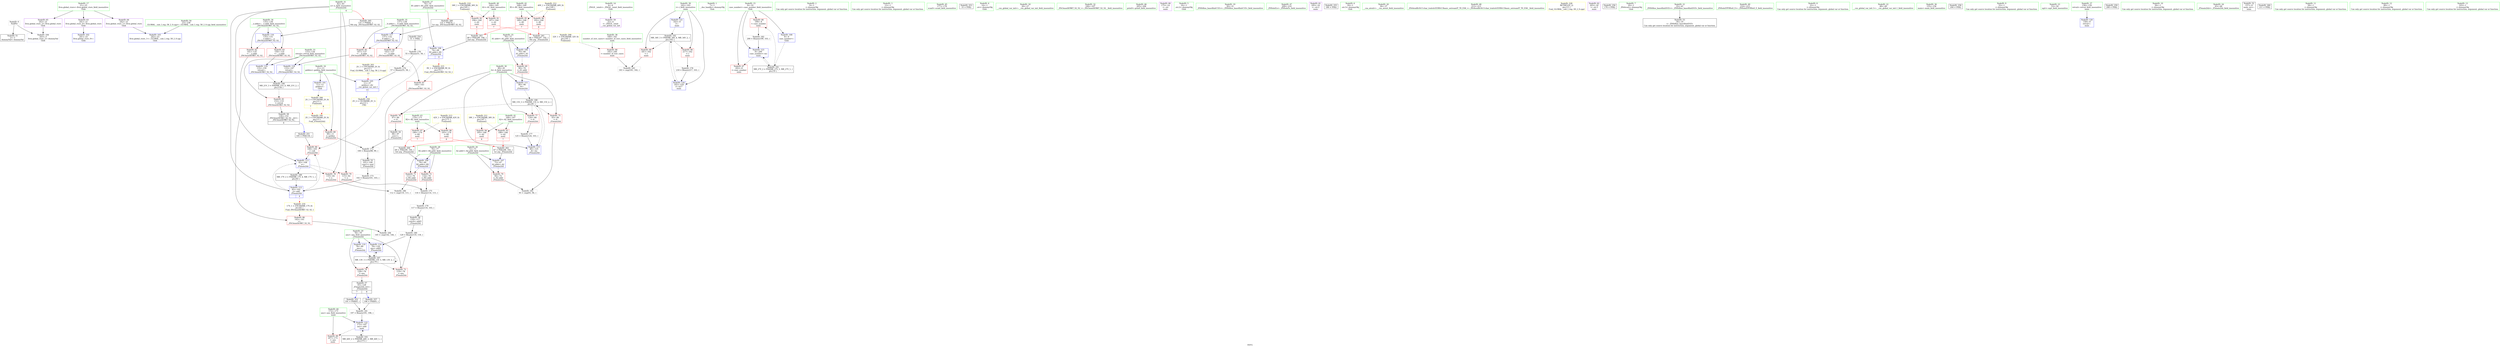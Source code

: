 digraph "SVFG" {
	label="SVFG";

	Node0x561fd0d80400 [shape=record,color=grey,label="{NodeID: 0\nNullPtr}"];
	Node0x561fd0d80400 -> Node0x561fd0d8ccf0[style=solid];
	Node0x561fd0d80400 -> Node0x561fd0d8c920[style=solid];
	Node0x561fd0dae610 [shape=record,color=black,label="{NodeID: 263\n68 = PHI(189, 194, )\n2nd arg _Z5main2iiii }"];
	Node0x561fd0dae610 -> Node0x561fd0d8bc40[style=solid];
	Node0x561fd0d950c0 [shape=record,color=grey,label="{NodeID: 180\n120 = Binary(119, 118, )\n}"];
	Node0x561fd0d950c0 -> Node0x561fd0d8c120[style=solid];
	Node0x561fd0d8c2b0 [shape=record,color=red,label="{NodeID: 97\n190\<--170\n\<--B2\nmain\n|{<s0>7}}"];
	Node0x561fd0d8c2b0:s0 -> Node0x561fd0dae790[style=solid,color=red];
	Node0x561fd0d89b30 [shape=record,color=green,label="{NodeID: 14\n4\<--6\n_ZStL8__ioinit\<--_ZStL8__ioinit_field_insensitive\nGlob }"];
	Node0x561fd0d89b30 -> Node0x561fd0d8d3d0[style=solid];
	Node0x561fd0d90080 [shape=record,color=black,label="{NodeID: 194\nMR_21V_3 = PHI(MR_21V_4, MR_21V_2, )\npts\{134 \}\n}"];
	Node0x561fd0d90080 -> Node0x561fd0d8e640[style=dashed];
	Node0x561fd0d8beb0 [shape=record,color=blue,label="{NodeID: 111\n80\<--90\nA\<--\n_Z5main2iiii\n}"];
	Node0x561fd0d8beb0 -> Node0x561fd0d9bcd0[style=dashed];
	Node0x561fd0d8a8a0 [shape=record,color=green,label="{NodeID: 28\n76\<--77\nB2.addr\<--B2.addr_field_insensitive\n_Z5main2iiii\n}"];
	Node0x561fd0d8a8a0 -> Node0x561fd0d8de20[style=solid];
	Node0x561fd0d8a8a0 -> Node0x561fd0d8def0[style=solid];
	Node0x561fd0d8a8a0 -> Node0x561fd0d8bd10[style=solid];
	Node0x561fd0da0600 [shape=record,color=yellow,style=double,label="{NodeID: 208\n32V_1 = ENCHI(MR_32V_0)\npts\{161 \}\nFun[main]}"];
	Node0x561fd0da0600 -> Node0x561fd0d8ebf0[style=dashed];
	Node0x561fd0d8b460 [shape=record,color=green,label="{NodeID: 42\n168\<--169\nB1\<--B1_field_insensitive\nmain\n}"];
	Node0x561fd0d8b460 -> Node0x561fd0d8f1a0[style=solid];
	Node0x561fd0d8b460 -> Node0x561fd0d8c1e0[style=solid];
	Node0x561fd0d8d160 [shape=record,color=black,label="{NodeID: 56\n118\<--117\nconv4\<--add3\n_Z5main2iiii\n}"];
	Node0x561fd0d8d160 -> Node0x561fd0d950c0[style=solid];
	Node0x561fd0d8dd50 [shape=record,color=red,label="{NodeID: 70\n94\<--72\n\<--A2.addr\n_Z5main2iiii\n}"];
	Node0x561fd0d8dd50 -> Node0x561fd0d95840[style=solid];
	Node0x561fd0da4000 [shape=record,color=yellow,style=double,label="{NodeID: 250\n2V_2 = CSCHI(MR_2V_1)\npts\{13 \}\nCS[]}"];
	Node0x561fd0d8e8b0 [shape=record,color=red,label="{NodeID: 84\n143\<--137\n\<--__b.addr\n_ZSt3maxIiERKT_S2_S2_\n}"];
	Node0x561fd0d8e8b0 -> Node0x561fd0d8eb20[style=solid];
	Node0x561fd0d888e0 [shape=record,color=green,label="{NodeID: 1\n7\<--1\n__dso_handle\<--dummyObj\nGlob }"];
	Node0x561fd0dae790 [shape=record,color=black,label="{NodeID: 264\n69 = PHI(190, 195, )\n3rd arg _Z5main2iiii }"];
	Node0x561fd0dae790 -> Node0x561fd0d8bd10[style=solid];
	Node0x561fd0d95240 [shape=record,color=grey,label="{NodeID: 181\n197 = Binary(191, 196, )\n}"];
	Node0x561fd0d95240 -> Node0x561fd0d91880[style=solid];
	Node0x561fd0d8c380 [shape=record,color=red,label="{NodeID: 98\n193\<--170\n\<--B2\nmain\n|{<s0>8}}"];
	Node0x561fd0d8c380:s0 -> Node0x561fd0dae410[style=solid,color=red];
	Node0x561fd0d89c30 [shape=record,color=green,label="{NodeID: 15\n8\<--10\ncase_number\<--case_number_field_insensitive\nGlob }"];
	Node0x561fd0d89c30 -> Node0x561fd0d8da10[style=solid];
	Node0x561fd0d89c30 -> Node0x561fd0d8dae0[style=solid];
	Node0x561fd0d89c30 -> Node0x561fd0d8c520[style=solid];
	Node0x561fd0d89c30 -> Node0x561fd0d91950[style=solid];
	Node0x561fd0d90170 [shape=record,color=yellow,style=double,label="{NodeID: 195\n2V_1 = ENCHI(MR_2V_0)\npts\{13 \}\nFun[_Z5main2iiii]}"];
	Node0x561fd0d90170 -> Node0x561fd0d8dbb0[style=dashed];
	Node0x561fd0d8bf80 [shape=record,color=blue,label="{NodeID: 112\n82\<--102\nx\<--add\n_Z5main2iiii\n|{|<s2>4}}"];
	Node0x561fd0d8bf80 -> Node0x561fd0d8e570[style=dashed];
	Node0x561fd0d8bf80 -> Node0x561fd0d8c050[style=dashed];
	Node0x561fd0d8bf80:s2 -> Node0x561fd0da1540[style=dashed,color=red];
	Node0x561fd0d8a970 [shape=record,color=green,label="{NodeID: 29\n78\<--79\nans\<--ans_field_insensitive\n_Z5main2iiii\n}"];
	Node0x561fd0d8a970 -> Node0x561fd0d8dfc0[style=solid];
	Node0x561fd0d8a970 -> Node0x561fd0d8e090[style=solid];
	Node0x561fd0d8a970 -> Node0x561fd0d8bde0[style=solid];
	Node0x561fd0d8a970 -> Node0x561fd0d8c120[style=solid];
	Node0x561fd0d8b530 [shape=record,color=green,label="{NodeID: 43\n170\<--171\nB2\<--B2_field_insensitive\nmain\n}"];
	Node0x561fd0d8b530 -> Node0x561fd0d8c2b0[style=solid];
	Node0x561fd0d8b530 -> Node0x561fd0d8c380[style=solid];
	Node0x561fd0d8d230 [shape=record,color=black,label="{NodeID: 57\n65\<--128\n_Z5main2iiii_ret\<--\n_Z5main2iiii\n|{<s0>7|<s1>8}}"];
	Node0x561fd0d8d230:s0 -> Node0x561fd0dad8c0[style=solid,color=blue];
	Node0x561fd0d8d230:s1 -> Node0x561fd0dadd00[style=solid,color=blue];
	Node0x561fd0d8de20 [shape=record,color=red,label="{NodeID: 71\n111\<--76\n\<--B2.addr\n_Z5main2iiii\n}"];
	Node0x561fd0d8de20 -> Node0x561fd0d959c0[style=solid];
	Node0x561fd0dad6d0 [shape=record,color=black,label="{NodeID: 251\n105 = PHI(130, )\n}"];
	Node0x561fd0dad6d0 -> Node0x561fd0d8e570[style=solid];
	Node0x561fd0d8e980 [shape=record,color=red,label="{NodeID: 85\n147\<--137\n\<--__b.addr\n_ZSt3maxIiERKT_S2_S2_\n}"];
	Node0x561fd0d8e980 -> Node0x561fd0d91540[style=solid];
	Node0x561fd0d88ba0 [shape=record,color=green,label="{NodeID: 2\n9\<--1\n\<--dummyObj\nCan only get source location for instruction, argument, global var or function.}"];
	Node0x561fd0dae910 [shape=record,color=black,label="{NodeID: 265\n131 = PHI(82, )\n0th arg _ZSt3maxIiERKT_S2_S2_ }"];
	Node0x561fd0dae910 -> Node0x561fd0d913a0[style=solid];
	Node0x561fd0d953c0 [shape=record,color=grey,label="{NodeID: 182\n200 = Binary(199, 103, )\n}"];
	Node0x561fd0d953c0 -> Node0x561fd0d91950[style=solid];
	Node0x561fd0d8c450 [shape=record,color=red,label="{NodeID: 99\n207\<--172\n\<--ans\nmain\n}"];
	Node0x561fd0d89d30 [shape=record,color=green,label="{NodeID: 16\n11\<--13\ngolden\<--golden_field_insensitive\nGlob }"];
	Node0x561fd0d89d30 -> Node0x561fd0d8dbb0[style=solid];
	Node0x561fd0d89d30 -> Node0x561fd0d8c620[style=solid];
	Node0x561fd0d89d30 -> Node0x561fd0d8b9d0[style=solid];
	Node0x561fd0d8c050 [shape=record,color=blue,label="{NodeID: 113\n82\<--108\nx\<--\n_Z5main2iiii\n}"];
	Node0x561fd0d8c050 -> Node0x561fd0d8e3d0[style=dashed];
	Node0x561fd0d8c050 -> Node0x561fd0d8e4a0[style=dashed];
	Node0x561fd0d8c050 -> Node0x561fd0d9c1d0[style=dashed];
	Node0x561fd0d8aa40 [shape=record,color=green,label="{NodeID: 30\n80\<--81\nA\<--A_field_insensitive\n_Z5main2iiii\n}"];
	Node0x561fd0d8aa40 -> Node0x561fd0d8e160[style=solid];
	Node0x561fd0d8aa40 -> Node0x561fd0d8e230[style=solid];
	Node0x561fd0d8aa40 -> Node0x561fd0d8e300[style=solid];
	Node0x561fd0d8aa40 -> Node0x561fd0d8beb0[style=solid];
	Node0x561fd0d8aa40 -> Node0x561fd0d912d0[style=solid];
	Node0x561fd0da07c0 [shape=record,color=yellow,style=double,label="{NodeID: 210\n36V_1 = ENCHI(MR_36V_0)\npts\{165 \}\nFun[main]}"];
	Node0x561fd0da07c0 -> Node0x561fd0d8ee60[style=dashed];
	Node0x561fd0da07c0 -> Node0x561fd0d8ef30[style=dashed];
	Node0x561fd0d8b600 [shape=record,color=green,label="{NodeID: 44\n172\<--173\nans\<--ans_field_insensitive\nmain\n}"];
	Node0x561fd0d8b600 -> Node0x561fd0d8c450[style=solid];
	Node0x561fd0d8b600 -> Node0x561fd0d91880[style=solid];
	Node0x561fd0d8d300 [shape=record,color=black,label="{NodeID: 58\n130\<--153\n_ZSt3maxIiERKT_S2_S2__ret\<--\n_ZSt3maxIiERKT_S2_S2_\n|{<s0>4}}"];
	Node0x561fd0d8d300:s0 -> Node0x561fd0dad6d0[style=solid,color=blue];
	Node0x561fd0d8def0 [shape=record,color=red,label="{NodeID: 72\n114\<--76\n\<--B2.addr\n_Z5main2iiii\n}"];
	Node0x561fd0d8def0 -> Node0x561fd0d94940[style=solid];
	Node0x561fd0dad8c0 [shape=record,color=black,label="{NodeID: 252\n191 = PHI(65, )\n}"];
	Node0x561fd0dad8c0 -> Node0x561fd0d95240[style=solid];
	Node0x561fd0d8ea50 [shape=record,color=red,label="{NodeID: 86\n142\<--141\n\<--\n_ZSt3maxIiERKT_S2_S2_\n}"];
	Node0x561fd0d8ea50 -> Node0x561fd0d956c0[style=solid];
	Node0x561fd0d88c30 [shape=record,color=green,label="{NodeID: 3\n12\<--1\n\<--dummyObj\nCan only get source location for instruction, argument, global var or function.}"];
	Node0x561fd0daea20 [shape=record,color=black,label="{NodeID: 266\n132 = PHI(74, )\n1st arg _ZSt3maxIiERKT_S2_S2_ }"];
	Node0x561fd0daea20 -> Node0x561fd0d91470[style=solid];
	Node0x561fd0d95540 [shape=record,color=grey,label="{NodeID: 183\n183 = cmp(181, 182, )\n}"];
	Node0x561fd0d8c520 [shape=record,color=blue,label="{NodeID: 100\n8\<--9\ncase_number\<--\nGlob }"];
	Node0x561fd0d8c520 -> Node0x561fd0d9cbd0[style=dashed];
	Node0x561fd0d89e30 [shape=record,color=green,label="{NodeID: 17\n21\<--25\nllvm.global_ctors\<--llvm.global_ctors_field_insensitive\nGlob }"];
	Node0x561fd0d89e30 -> Node0x561fd0d8d710[style=solid];
	Node0x561fd0d89e30 -> Node0x561fd0d8d810[style=solid];
	Node0x561fd0d89e30 -> Node0x561fd0d8d910[style=solid];
	Node0x561fd0d8c120 [shape=record,color=blue,label="{NodeID: 114\n78\<--120\nans\<--add5\n_Z5main2iiii\n}"];
	Node0x561fd0d8c120 -> Node0x561fd0d9b7d0[style=dashed];
	Node0x561fd0d8ab10 [shape=record,color=green,label="{NodeID: 31\n82\<--83\nx\<--x_field_insensitive\n_Z5main2iiii\n|{|<s4>4}}"];
	Node0x561fd0d8ab10 -> Node0x561fd0d8e3d0[style=solid];
	Node0x561fd0d8ab10 -> Node0x561fd0d8e4a0[style=solid];
	Node0x561fd0d8ab10 -> Node0x561fd0d8bf80[style=solid];
	Node0x561fd0d8ab10 -> Node0x561fd0d8c050[style=solid];
	Node0x561fd0d8ab10:s4 -> Node0x561fd0dae910[style=solid,color=red];
	Node0x561fd0da08a0 [shape=record,color=yellow,style=double,label="{NodeID: 211\n38V_1 = ENCHI(MR_38V_0)\npts\{167 \}\nFun[main]}"];
	Node0x561fd0da08a0 -> Node0x561fd0d8f000[style=dashed];
	Node0x561fd0da08a0 -> Node0x561fd0d8f0d0[style=dashed];
	Node0x561fd0d8b6d0 [shape=record,color=green,label="{NodeID: 45\n177\<--178\nscanf\<--scanf_field_insensitive\n}"];
	Node0x561fd0d8d3d0 [shape=record,color=purple,label="{NodeID: 59\n32\<--4\n\<--_ZStL8__ioinit\n__cxx_global_var_init\n}"];
	Node0x561fd0d8dfc0 [shape=record,color=red,label="{NodeID: 73\n119\<--78\n\<--ans\n_Z5main2iiii\n}"];
	Node0x561fd0d8dfc0 -> Node0x561fd0d950c0[style=solid];
	Node0x561fd0dad9c0 [shape=record,color=black,label="{NodeID: 253\n33 = PHI()\n}"];
	Node0x561fd0d8eb20 [shape=record,color=red,label="{NodeID: 87\n144\<--143\n\<--\n_ZSt3maxIiERKT_S2_S2_\n}"];
	Node0x561fd0d8eb20 -> Node0x561fd0d956c0[style=solid];
	Node0x561fd0d88cc0 [shape=record,color=green,label="{NodeID: 4\n14\<--1\n.str\<--dummyObj\nGlob }"];
	Node0x561fd0d956c0 [shape=record,color=grey,label="{NodeID: 184\n145 = cmp(142, 144, )\n}"];
	Node0x561fd0d8c620 [shape=record,color=blue,label="{NodeID: 101\n11\<--12\ngolden\<--\nGlob }"];
	Node0x561fd0d8c620 -> Node0x561fd0da0440[style=dashed];
	Node0x561fd0d89f30 [shape=record,color=green,label="{NodeID: 18\n26\<--27\n__cxx_global_var_init\<--__cxx_global_var_init_field_insensitive\n}"];
	Node0x561fd0d912d0 [shape=record,color=blue,label="{NodeID: 115\n80\<--125\nA\<--inc\n_Z5main2iiii\n}"];
	Node0x561fd0d912d0 -> Node0x561fd0d9bcd0[style=dashed];
	Node0x561fd0d8abe0 [shape=record,color=green,label="{NodeID: 32\n106\<--107\n_ZSt3maxIiERKT_S2_S2_\<--_ZSt3maxIiERKT_S2_S2__field_insensitive\n}"];
	Node0x561fd0da0980 [shape=record,color=yellow,style=double,label="{NodeID: 212\n40V_1 = ENCHI(MR_40V_0)\npts\{169 \}\nFun[main]}"];
	Node0x561fd0da0980 -> Node0x561fd0d8f1a0[style=dashed];
	Node0x561fd0da0980 -> Node0x561fd0d8c1e0[style=dashed];
	Node0x561fd0d8b7d0 [shape=record,color=green,label="{NodeID: 46\n205\<--206\nprintf\<--printf_field_insensitive\n}"];
	Node0x561fd0d8d4a0 [shape=record,color=purple,label="{NodeID: 60\n175\<--14\n\<--.str\nmain\n}"];
	Node0x561fd0d8e090 [shape=record,color=red,label="{NodeID: 74\n128\<--78\n\<--ans\n_Z5main2iiii\n}"];
	Node0x561fd0d8e090 -> Node0x561fd0d8d230[style=solid];
	Node0x561fd0dada90 [shape=record,color=black,label="{NodeID: 254\n51 = PHI()\n}"];
	Node0x561fd0dada90 -> Node0x561fd0d94dc0[style=solid];
	Node0x561fd0d8ebf0 [shape=record,color=red,label="{NodeID: 88\n182\<--160\n\<--number_of_test_cases\nmain\n}"];
	Node0x561fd0d8ebf0 -> Node0x561fd0d95540[style=solid];
	Node0x561fd0d88d50 [shape=record,color=green,label="{NodeID: 5\n16\<--1\n.str.2\<--dummyObj\nGlob }"];
	Node0x561fd0d95840 [shape=record,color=grey,label="{NodeID: 185\n95 = cmp(93, 94, )\n}"];
	Node0x561fd0d8c720 [shape=record,color=blue,label="{NodeID: 102\n241\<--22\nllvm.global_ctors_0\<--\nGlob }"];
	Node0x561fd0d8a030 [shape=record,color=green,label="{NodeID: 19\n30\<--31\n_ZNSt8ios_base4InitC1Ev\<--_ZNSt8ios_base4InitC1Ev_field_insensitive\n}"];
	Node0x561fd0d913a0 [shape=record,color=blue,label="{NodeID: 116\n135\<--131\n__a.addr\<--__a\n_ZSt3maxIiERKT_S2_S2_\n}"];
	Node0x561fd0d913a0 -> Node0x561fd0d8e710[style=dashed];
	Node0x561fd0d913a0 -> Node0x561fd0d8e7e0[style=dashed];
	Node0x561fd0d8ace0 [shape=record,color=green,label="{NodeID: 33\n133\<--134\nretval\<--retval_field_insensitive\n_ZSt3maxIiERKT_S2_S2_\n}"];
	Node0x561fd0d8ace0 -> Node0x561fd0d8e640[style=solid];
	Node0x561fd0d8ace0 -> Node0x561fd0d91540[style=solid];
	Node0x561fd0d8ace0 -> Node0x561fd0d91610[style=solid];
	Node0x561fd0da0a60 [shape=record,color=yellow,style=double,label="{NodeID: 213\n42V_1 = ENCHI(MR_42V_0)\npts\{171 \}\nFun[main]}"];
	Node0x561fd0da0a60 -> Node0x561fd0d8c2b0[style=dashed];
	Node0x561fd0da0a60 -> Node0x561fd0d8c380[style=dashed];
	Node0x561fd0d8b8d0 [shape=record,color=green,label="{NodeID: 47\n209\<--210\n_ZNSolsEx\<--_ZNSolsEx_field_insensitive\n}"];
	Node0x561fd0d8d570 [shape=record,color=purple,label="{NodeID: 61\n185\<--16\n\<--.str.2\nmain\n}"];
	Node0x561fd0d8e160 [shape=record,color=red,label="{NodeID: 75\n93\<--80\n\<--A\n_Z5main2iiii\n}"];
	Node0x561fd0d8e160 -> Node0x561fd0d95840[style=solid];
	Node0x561fd0dadb60 [shape=record,color=black,label="{NodeID: 255\n186 = PHI()\n}"];
	Node0x561fd0d944c0 [shape=record,color=grey,label="{NodeID: 172\n100 = Binary(98, 99, )\n}"];
	Node0x561fd0d944c0 -> Node0x561fd0d8d090[style=solid];
	Node0x561fd0d8ecc0 [shape=record,color=red,label="{NodeID: 89\n181\<--162\n\<--i\nmain\n}"];
	Node0x561fd0d8ecc0 -> Node0x561fd0d95540[style=solid];
	Node0x561fd0d89590 [shape=record,color=green,label="{NodeID: 6\n18\<--1\n.str.3\<--dummyObj\nGlob }"];
	Node0x561fd0d959c0 [shape=record,color=grey,label="{NodeID: 186\n112 = cmp(110, 111, )\n}"];
	Node0x561fd0d8c820 [shape=record,color=blue,label="{NodeID: 103\n242\<--23\nllvm.global_ctors_1\<--_GLOBAL__sub_I_rng..58_2_0.cpp\nGlob }"];
	Node0x561fd0d8a130 [shape=record,color=green,label="{NodeID: 20\n36\<--37\n__cxa_atexit\<--__cxa_atexit_field_insensitive\n}"];
	Node0x561fd0d91470 [shape=record,color=blue,label="{NodeID: 117\n137\<--132\n__b.addr\<--__b\n_ZSt3maxIiERKT_S2_S2_\n}"];
	Node0x561fd0d91470 -> Node0x561fd0d8e8b0[style=dashed];
	Node0x561fd0d91470 -> Node0x561fd0d8e980[style=dashed];
	Node0x561fd0d8adb0 [shape=record,color=green,label="{NodeID: 34\n135\<--136\n__a.addr\<--__a.addr_field_insensitive\n_ZSt3maxIiERKT_S2_S2_\n}"];
	Node0x561fd0d8adb0 -> Node0x561fd0d8e710[style=solid];
	Node0x561fd0d8adb0 -> Node0x561fd0d8e7e0[style=solid];
	Node0x561fd0d8adb0 -> Node0x561fd0d913a0[style=solid];
	Node0x561fd0d8c9f0 [shape=record,color=green,label="{NodeID: 48\n212\<--213\n_ZSt4endlIcSt11char_traitsIcEERSt13basic_ostreamIT_T0_ES6_\<--_ZSt4endlIcSt11char_traitsIcEERSt13basic_ostreamIT_T0_ES6__field_insensitive\n}"];
	Node0x561fd0da2a00 [shape=record,color=yellow,style=double,label="{NodeID: 228\nRETMU(2V_2)\npts\{13 \}\nFun[_GLOBAL__sub_I_rng..58_2_0.cpp]}"];
	Node0x561fd0d8d640 [shape=record,color=purple,label="{NodeID: 62\n203\<--18\n\<--.str.3\nmain\n}"];
	Node0x561fd0d8e230 [shape=record,color=red,label="{NodeID: 76\n97\<--80\n\<--A\n_Z5main2iiii\n}"];
	Node0x561fd0d8e230 -> Node0x561fd0d8cfc0[style=solid];
	Node0x561fd0dadc30 [shape=record,color=black,label="{NodeID: 256\n176 = PHI()\n}"];
	Node0x561fd0d94640 [shape=record,color=grey,label="{NodeID: 173\n102 = Binary(101, 103, )\n}"];
	Node0x561fd0d94640 -> Node0x561fd0d8bf80[style=solid];
	Node0x561fd0d8ed90 [shape=record,color=red,label="{NodeID: 90\n217\<--162\n\<--i\nmain\n}"];
	Node0x561fd0d8ed90 -> Node0x561fd0d94ac0[style=solid];
	Node0x561fd0d89620 [shape=record,color=green,label="{NodeID: 7\n20\<--1\n_ZSt4cout\<--dummyObj\nGlob }"];
	Node0x561fd0d9b7d0 [shape=record,color=black,label="{NodeID: 187\nMR_13V_3 = PHI(MR_13V_5, MR_13V_2, )\npts\{79 \}\n}"];
	Node0x561fd0d9b7d0 -> Node0x561fd0d8dfc0[style=dashed];
	Node0x561fd0d9b7d0 -> Node0x561fd0d8e090[style=dashed];
	Node0x561fd0d9b7d0 -> Node0x561fd0d8c120[style=dashed];
	Node0x561fd0d9b7d0 -> Node0x561fd0d9b7d0[style=dashed];
	Node0x561fd0d8c920 [shape=record,color=blue, style = dotted,label="{NodeID: 104\n243\<--3\nllvm.global_ctors_2\<--dummyVal\nGlob }"];
	Node0x561fd0d8a230 [shape=record,color=green,label="{NodeID: 21\n35\<--41\n_ZNSt8ios_base4InitD1Ev\<--_ZNSt8ios_base4InitD1Ev_field_insensitive\n}"];
	Node0x561fd0d8a230 -> Node0x561fd0d8cec0[style=solid];
	Node0x561fd0d91540 [shape=record,color=blue,label="{NodeID: 118\n133\<--147\nretval\<--\n_ZSt3maxIiERKT_S2_S2_\n}"];
	Node0x561fd0d91540 -> Node0x561fd0d90080[style=dashed];
	Node0x561fd0d8ae80 [shape=record,color=green,label="{NodeID: 35\n137\<--138\n__b.addr\<--__b.addr_field_insensitive\n_ZSt3maxIiERKT_S2_S2_\n}"];
	Node0x561fd0d8ae80 -> Node0x561fd0d8e8b0[style=solid];
	Node0x561fd0d8ae80 -> Node0x561fd0d8e980[style=solid];
	Node0x561fd0d8ae80 -> Node0x561fd0d91470[style=solid];
	Node0x561fd0da1430 [shape=record,color=yellow,style=double,label="{NodeID: 215\n9V_1 = ENCHI(MR_9V_0)\npts\{75 \}\nFun[_ZSt3maxIiERKT_S2_S2_]}"];
	Node0x561fd0da1430 -> Node0x561fd0d8eb20[style=dashed];
	Node0x561fd0d8caf0 [shape=record,color=green,label="{NodeID: 49\n214\<--215\n_ZNSolsEPFRSoS_E\<--_ZNSolsEPFRSoS_E_field_insensitive\n}"];
	Node0x561fd0d8d710 [shape=record,color=purple,label="{NodeID: 63\n241\<--21\nllvm.global_ctors_0\<--llvm.global_ctors\nGlob }"];
	Node0x561fd0d8d710 -> Node0x561fd0d8c720[style=solid];
	Node0x561fd0d8e300 [shape=record,color=red,label="{NodeID: 77\n124\<--80\n\<--A\n_Z5main2iiii\n}"];
	Node0x561fd0d8e300 -> Node0x561fd0d94c40[style=solid];
	Node0x561fd0dadd00 [shape=record,color=black,label="{NodeID: 257\n196 = PHI(65, )\n}"];
	Node0x561fd0dadd00 -> Node0x561fd0d95240[style=solid];
	Node0x561fd0d947c0 [shape=record,color=grey,label="{NodeID: 174\n57 = Binary(55, 58, )\n}"];
	Node0x561fd0d947c0 -> Node0x561fd0d8b9d0[style=solid];
	Node0x561fd0d8ee60 [shape=record,color=red,label="{NodeID: 91\n187\<--164\n\<--A1\nmain\n|{<s0>7}}"];
	Node0x561fd0d8ee60:s0 -> Node0x561fd0dae170[style=solid,color=red];
	Node0x561fd0d896b0 [shape=record,color=green,label="{NodeID: 8\n22\<--1\n\<--dummyObj\nCan only get source location for instruction, argument, global var or function.}"];
	Node0x561fd0d9bcd0 [shape=record,color=black,label="{NodeID: 188\nMR_15V_3 = PHI(MR_15V_4, MR_15V_2, )\npts\{81 \}\n}"];
	Node0x561fd0d9bcd0 -> Node0x561fd0d8e160[style=dashed];
	Node0x561fd0d9bcd0 -> Node0x561fd0d8e230[style=dashed];
	Node0x561fd0d9bcd0 -> Node0x561fd0d8e300[style=dashed];
	Node0x561fd0d9bcd0 -> Node0x561fd0d912d0[style=dashed];
	Node0x561fd0d8b9d0 [shape=record,color=blue,label="{NodeID: 105\n11\<--57\ngolden\<--div\n__cxx_global_var_init.1\n|{<s0>13}}"];
	Node0x561fd0d8b9d0:s0 -> Node0x561fd0da4000[style=dashed,color=blue];
	Node0x561fd0d8a330 [shape=record,color=green,label="{NodeID: 22\n48\<--49\n__cxx_global_var_init.1\<--__cxx_global_var_init.1_field_insensitive\n}"];
	Node0x561fd0d91610 [shape=record,color=blue,label="{NodeID: 119\n133\<--150\nretval\<--\n_ZSt3maxIiERKT_S2_S2_\n}"];
	Node0x561fd0d91610 -> Node0x561fd0d90080[style=dashed];
	Node0x561fd0d8af50 [shape=record,color=green,label="{NodeID: 36\n155\<--156\nmain\<--main_field_insensitive\n}"];
	Node0x561fd0da1540 [shape=record,color=yellow,style=double,label="{NodeID: 216\n17V_1 = ENCHI(MR_17V_0)\npts\{83 \}\nFun[_ZSt3maxIiERKT_S2_S2_]}"];
	Node0x561fd0da1540 -> Node0x561fd0d8ea50[style=dashed];
	Node0x561fd0d8cbf0 [shape=record,color=green,label="{NodeID: 50\n23\<--236\n_GLOBAL__sub_I_rng..58_2_0.cpp\<--_GLOBAL__sub_I_rng..58_2_0.cpp_field_insensitive\n}"];
	Node0x561fd0d8cbf0 -> Node0x561fd0d8c820[style=solid];
	Node0x561fd0d8d810 [shape=record,color=purple,label="{NodeID: 64\n242\<--21\nllvm.global_ctors_1\<--llvm.global_ctors\nGlob }"];
	Node0x561fd0d8d810 -> Node0x561fd0d8c820[style=solid];
	Node0x561fd0d8e3d0 [shape=record,color=red,label="{NodeID: 78\n110\<--82\n\<--x\n_Z5main2iiii\n}"];
	Node0x561fd0d8e3d0 -> Node0x561fd0d959c0[style=solid];
	Node0x561fd0dadf00 [shape=record,color=black,label="{NodeID: 258\n204 = PHI()\n}"];
	Node0x561fd0d94940 [shape=record,color=grey,label="{NodeID: 175\n116 = Binary(114, 115, )\n}"];
	Node0x561fd0d94940 -> Node0x561fd0d94f40[style=solid];
	Node0x561fd0d8ef30 [shape=record,color=red,label="{NodeID: 92\n194\<--164\n\<--A1\nmain\n|{<s0>8}}"];
	Node0x561fd0d8ef30:s0 -> Node0x561fd0dae610[style=solid,color=red];
	Node0x561fd0d89740 [shape=record,color=green,label="{NodeID: 9\n52\<--1\n\<--dummyObj\nCan only get source location for instruction, argument, global var or function.}"];
	Node0x561fd0d9c1d0 [shape=record,color=black,label="{NodeID: 189\nMR_17V_2 = PHI(MR_17V_4, MR_17V_1, )\npts\{83 \}\n}"];
	Node0x561fd0d9c1d0 -> Node0x561fd0d8bf80[style=dashed];
	Node0x561fd0d8baa0 [shape=record,color=blue,label="{NodeID: 106\n70\<--66\nA1.addr\<--A1\n_Z5main2iiii\n}"];
	Node0x561fd0d8baa0 -> Node0x561fd0d8dc80[style=dashed];
	Node0x561fd0d8a430 [shape=record,color=green,label="{NodeID: 23\n53\<--54\nsqrt\<--sqrt_field_insensitive\n}"];
	Node0x561fd0da0110 [shape=record,color=yellow,style=double,label="{NodeID: 203\n2V_1 = ENCHI(MR_2V_0)\npts\{13 \}\nFun[_GLOBAL__sub_I_rng..58_2_0.cpp]|{<s0>13}}"];
	Node0x561fd0da0110:s0 -> Node0x561fd0d8b9d0[style=dashed,color=red];
	Node0x561fd0d916e0 [shape=record,color=blue,label="{NodeID: 120\n158\<--9\nretval\<--\nmain\n}"];
	Node0x561fd0d8b050 [shape=record,color=green,label="{NodeID: 37\n158\<--159\nretval\<--retval_field_insensitive\nmain\n}"];
	Node0x561fd0d8b050 -> Node0x561fd0d916e0[style=solid];
	Node0x561fd0d8ccf0 [shape=record,color=black,label="{NodeID: 51\n2\<--3\ndummyVal\<--dummyVal\n}"];
	Node0x561fd0d8d910 [shape=record,color=purple,label="{NodeID: 65\n243\<--21\nllvm.global_ctors_2\<--llvm.global_ctors\nGlob }"];
	Node0x561fd0d8d910 -> Node0x561fd0d8c920[style=solid];
	Node0x561fd0d8e4a0 [shape=record,color=red,label="{NodeID: 79\n115\<--82\n\<--x\n_Z5main2iiii\n}"];
	Node0x561fd0d8e4a0 -> Node0x561fd0d94940[style=solid];
	Node0x561fd0dadfd0 [shape=record,color=black,label="{NodeID: 259\n208 = PHI()\n}"];
	Node0x561fd0d94ac0 [shape=record,color=grey,label="{NodeID: 176\n218 = Binary(217, 103, )\n}"];
	Node0x561fd0d94ac0 -> Node0x561fd0d91a20[style=solid];
	Node0x561fd0d8f000 [shape=record,color=red,label="{NodeID: 93\n188\<--166\n\<--A2\nmain\n|{<s0>7}}"];
	Node0x561fd0d8f000:s0 -> Node0x561fd0dae410[style=solid,color=red];
	Node0x561fd0d897d0 [shape=record,color=green,label="{NodeID: 10\n56\<--1\n\<--dummyObj\nCan only get source location for instruction, argument, global var or function.}"];
	Node0x561fd0d8bb70 [shape=record,color=blue,label="{NodeID: 107\n72\<--67\nA2.addr\<--A2\n_Z5main2iiii\n}"];
	Node0x561fd0d8bb70 -> Node0x561fd0d8dd50[style=dashed];
	Node0x561fd0d8a530 [shape=record,color=green,label="{NodeID: 24\n63\<--64\n_Z5main2iiii\<--_Z5main2iiii_field_insensitive\n}"];
	Node0x561fd0d917b0 [shape=record,color=blue,label="{NodeID: 121\n162\<--9\ni\<--\nmain\n}"];
	Node0x561fd0d917b0 -> Node0x561fd0d8f680[style=dashed];
	Node0x561fd0d8b120 [shape=record,color=green,label="{NodeID: 38\n160\<--161\nnumber_of_test_cases\<--number_of_test_cases_field_insensitive\nmain\n}"];
	Node0x561fd0d8b120 -> Node0x561fd0d8ebf0[style=solid];
	Node0x561fd0d8cdf0 [shape=record,color=black,label="{NodeID: 52\n157\<--9\nmain_ret\<--\nmain\n}"];
	Node0x561fd0d8da10 [shape=record,color=red,label="{NodeID: 66\n199\<--8\n\<--case_number\nmain\n}"];
	Node0x561fd0d8da10 -> Node0x561fd0d953c0[style=solid];
	Node0x561fd0d8e570 [shape=record,color=red,label="{NodeID: 80\n108\<--105\n\<--call\n_Z5main2iiii\n}"];
	Node0x561fd0d8e570 -> Node0x561fd0d8c050[style=solid];
	Node0x561fd0dae0a0 [shape=record,color=black,label="{NodeID: 260\n211 = PHI()\n}"];
	Node0x561fd0d94c40 [shape=record,color=grey,label="{NodeID: 177\n125 = Binary(124, 103, )\n}"];
	Node0x561fd0d94c40 -> Node0x561fd0d912d0[style=solid];
	Node0x561fd0d8f0d0 [shape=record,color=red,label="{NodeID: 94\n195\<--166\n\<--A2\nmain\n|{<s0>8}}"];
	Node0x561fd0d8f0d0:s0 -> Node0x561fd0dae790[style=solid,color=red];
	Node0x561fd0d89860 [shape=record,color=green,label="{NodeID: 11\n58\<--1\n\<--dummyObj\nCan only get source location for instruction, argument, global var or function.}"];
	Node0x561fd0d9cbd0 [shape=record,color=black,label="{NodeID: 191\nMR_27V_2 = PHI(MR_27V_3, MR_27V_1, )\npts\{10 \}\n}"];
	Node0x561fd0d9cbd0 -> Node0x561fd0d8da10[style=dashed];
	Node0x561fd0d9cbd0 -> Node0x561fd0d91950[style=dashed];
	Node0x561fd0d8bc40 [shape=record,color=blue,label="{NodeID: 108\n74\<--68\nB1.addr\<--B1\n_Z5main2iiii\n|{|<s1>4}}"];
	Node0x561fd0d8bc40 -> Node0x561fd0d8e570[style=dashed];
	Node0x561fd0d8bc40:s1 -> Node0x561fd0da1430[style=dashed,color=red];
	Node0x561fd0d8a630 [shape=record,color=green,label="{NodeID: 25\n70\<--71\nA1.addr\<--A1.addr_field_insensitive\n_Z5main2iiii\n}"];
	Node0x561fd0d8a630 -> Node0x561fd0d8dc80[style=solid];
	Node0x561fd0d8a630 -> Node0x561fd0d8baa0[style=solid];
	Node0x561fd0d91880 [shape=record,color=blue,label="{NodeID: 122\n172\<--197\nans\<--add\nmain\n}"];
	Node0x561fd0d91880 -> Node0x561fd0d8c450[style=dashed];
	Node0x561fd0d91880 -> Node0x561fd0d8fb80[style=dashed];
	Node0x561fd0d8b1f0 [shape=record,color=green,label="{NodeID: 39\n162\<--163\ni\<--i_field_insensitive\nmain\n}"];
	Node0x561fd0d8b1f0 -> Node0x561fd0d8ecc0[style=solid];
	Node0x561fd0d8b1f0 -> Node0x561fd0d8ed90[style=solid];
	Node0x561fd0d8b1f0 -> Node0x561fd0d917b0[style=solid];
	Node0x561fd0d8b1f0 -> Node0x561fd0d91a20[style=solid];
	Node0x561fd0d8cec0 [shape=record,color=black,label="{NodeID: 53\n34\<--35\n\<--_ZNSt8ios_base4InitD1Ev\nCan only get source location for instruction, argument, global var or function.}"];
	Node0x561fd0d8dae0 [shape=record,color=red,label="{NodeID: 67\n202\<--8\n\<--case_number\nmain\n}"];
	Node0x561fd0d8e640 [shape=record,color=red,label="{NodeID: 81\n153\<--133\n\<--retval\n_ZSt3maxIiERKT_S2_S2_\n}"];
	Node0x561fd0d8e640 -> Node0x561fd0d8d300[style=solid];
	Node0x561fd0dae170 [shape=record,color=black,label="{NodeID: 261\n66 = PHI(187, 192, )\n0th arg _Z5main2iiii }"];
	Node0x561fd0dae170 -> Node0x561fd0d8baa0[style=solid];
	Node0x561fd0d94dc0 [shape=record,color=grey,label="{NodeID: 178\n55 = Binary(51, 56, )\n}"];
	Node0x561fd0d94dc0 -> Node0x561fd0d947c0[style=solid];
	Node0x561fd0d8f1a0 [shape=record,color=red,label="{NodeID: 95\n189\<--168\n\<--B1\nmain\n|{<s0>7}}"];
	Node0x561fd0d8f1a0:s0 -> Node0x561fd0dae610[style=solid,color=red];
	Node0x561fd0d89930 [shape=record,color=green,label="{NodeID: 12\n89\<--1\n\<--dummyObj\nCan only get source location for instruction, argument, global var or function.}"];
	Node0x561fd0d8f680 [shape=record,color=black,label="{NodeID: 192\nMR_34V_3 = PHI(MR_34V_4, MR_34V_2, )\npts\{163 \}\n}"];
	Node0x561fd0d8f680 -> Node0x561fd0d8ecc0[style=dashed];
	Node0x561fd0d8f680 -> Node0x561fd0d8ed90[style=dashed];
	Node0x561fd0d8f680 -> Node0x561fd0d91a20[style=dashed];
	Node0x561fd0d8bd10 [shape=record,color=blue,label="{NodeID: 109\n76\<--69\nB2.addr\<--B2\n_Z5main2iiii\n}"];
	Node0x561fd0d8bd10 -> Node0x561fd0d8de20[style=dashed];
	Node0x561fd0d8bd10 -> Node0x561fd0d8def0[style=dashed];
	Node0x561fd0d8a700 [shape=record,color=green,label="{NodeID: 26\n72\<--73\nA2.addr\<--A2.addr_field_insensitive\n_Z5main2iiii\n}"];
	Node0x561fd0d8a700 -> Node0x561fd0d8dd50[style=solid];
	Node0x561fd0d8a700 -> Node0x561fd0d8bb70[style=solid];
	Node0x561fd0da0440 [shape=record,color=yellow,style=double,label="{NodeID: 206\n2V_1 = ENCHI(MR_2V_0)\npts\{13 \}\nFun[main]|{<s0>7|<s1>8}}"];
	Node0x561fd0da0440:s0 -> Node0x561fd0d90170[style=dashed,color=red];
	Node0x561fd0da0440:s1 -> Node0x561fd0d90170[style=dashed,color=red];
	Node0x561fd0d91950 [shape=record,color=blue,label="{NodeID: 123\n8\<--200\ncase_number\<--inc\nmain\n}"];
	Node0x561fd0d91950 -> Node0x561fd0d8dae0[style=dashed];
	Node0x561fd0d91950 -> Node0x561fd0d9cbd0[style=dashed];
	Node0x561fd0d8b2c0 [shape=record,color=green,label="{NodeID: 40\n164\<--165\nA1\<--A1_field_insensitive\nmain\n}"];
	Node0x561fd0d8b2c0 -> Node0x561fd0d8ee60[style=solid];
	Node0x561fd0d8b2c0 -> Node0x561fd0d8ef30[style=solid];
	Node0x561fd0d8cfc0 [shape=record,color=black,label="{NodeID: 54\n98\<--97\nconv\<--\n_Z5main2iiii\n}"];
	Node0x561fd0d8cfc0 -> Node0x561fd0d944c0[style=solid];
	Node0x561fd0d8dbb0 [shape=record,color=red,label="{NodeID: 68\n99\<--11\n\<--golden\n_Z5main2iiii\n}"];
	Node0x561fd0d8dbb0 -> Node0x561fd0d944c0[style=solid];
	Node0x561fd0d8e710 [shape=record,color=red,label="{NodeID: 82\n141\<--135\n\<--__a.addr\n_ZSt3maxIiERKT_S2_S2_\n}"];
	Node0x561fd0d8e710 -> Node0x561fd0d8ea50[style=solid];
	Node0x561fd0dae410 [shape=record,color=black,label="{NodeID: 262\n67 = PHI(188, 193, )\n1st arg _Z5main2iiii }"];
	Node0x561fd0dae410 -> Node0x561fd0d8bb70[style=solid];
	Node0x561fd0d94f40 [shape=record,color=grey,label="{NodeID: 179\n117 = Binary(116, 103, )\n}"];
	Node0x561fd0d94f40 -> Node0x561fd0d8d160[style=solid];
	Node0x561fd0d8c1e0 [shape=record,color=red,label="{NodeID: 96\n192\<--168\n\<--B1\nmain\n|{<s0>8}}"];
	Node0x561fd0d8c1e0:s0 -> Node0x561fd0dae170[style=solid,color=red];
	Node0x561fd0d89a30 [shape=record,color=green,label="{NodeID: 13\n103\<--1\n\<--dummyObj\nCan only get source location for instruction, argument, global var or function.}"];
	Node0x561fd0d8fb80 [shape=record,color=black,label="{NodeID: 193\nMR_44V_2 = PHI(MR_44V_3, MR_44V_1, )\npts\{173 \}\n}"];
	Node0x561fd0d8fb80 -> Node0x561fd0d91880[style=dashed];
	Node0x561fd0d8bde0 [shape=record,color=blue,label="{NodeID: 110\n78\<--89\nans\<--\n_Z5main2iiii\n}"];
	Node0x561fd0d8bde0 -> Node0x561fd0d9b7d0[style=dashed];
	Node0x561fd0d8a7d0 [shape=record,color=green,label="{NodeID: 27\n74\<--75\nB1.addr\<--B1.addr_field_insensitive\n_Z5main2iiii\n|{|<s1>4}}"];
	Node0x561fd0d8a7d0 -> Node0x561fd0d8bc40[style=solid];
	Node0x561fd0d8a7d0:s1 -> Node0x561fd0daea20[style=solid,color=red];
	Node0x561fd0d91a20 [shape=record,color=blue,label="{NodeID: 124\n162\<--218\ni\<--inc7\nmain\n}"];
	Node0x561fd0d91a20 -> Node0x561fd0d8f680[style=dashed];
	Node0x561fd0d8b390 [shape=record,color=green,label="{NodeID: 41\n166\<--167\nA2\<--A2_field_insensitive\nmain\n}"];
	Node0x561fd0d8b390 -> Node0x561fd0d8f000[style=solid];
	Node0x561fd0d8b390 -> Node0x561fd0d8f0d0[style=solid];
	Node0x561fd0d8d090 [shape=record,color=black,label="{NodeID: 55\n101\<--100\nconv1\<--mul\n_Z5main2iiii\n}"];
	Node0x561fd0d8d090 -> Node0x561fd0d94640[style=solid];
	Node0x561fd0d8dc80 [shape=record,color=red,label="{NodeID: 69\n90\<--70\n\<--A1.addr\n_Z5main2iiii\n}"];
	Node0x561fd0d8dc80 -> Node0x561fd0d8beb0[style=solid];
	Node0x561fd0d8e7e0 [shape=record,color=red,label="{NodeID: 83\n150\<--135\n\<--__a.addr\n_ZSt3maxIiERKT_S2_S2_\n}"];
	Node0x561fd0d8e7e0 -> Node0x561fd0d91610[style=solid];
}
